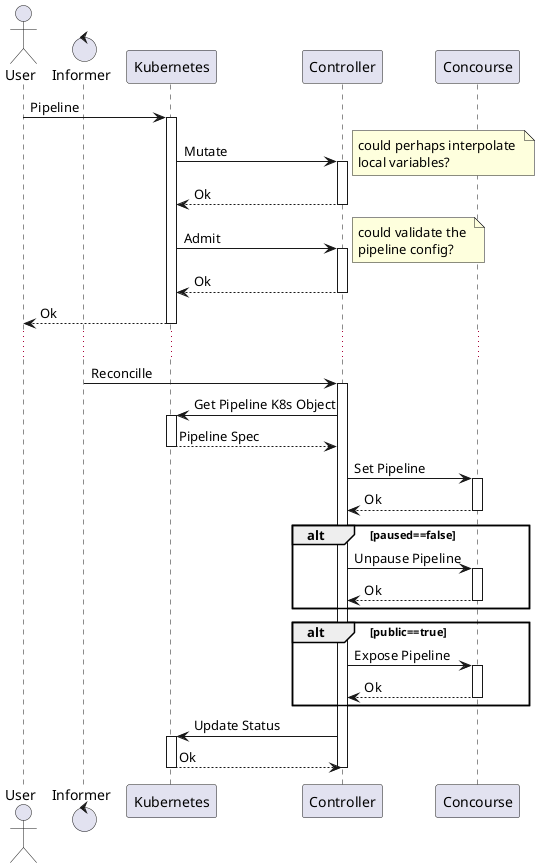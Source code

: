 @startuml

	actor User
	control Informer
	participant Kubernetes
	participant Controller
	participant Concourse


	autoactivate on

	User -> Kubernetes : Pipeline

		Kubernetes -> Controller : Mutate
		note right
			   could perhaps interpolate 
			   local variables?
		end note
		Controller --> Kubernetes : Ok


		Kubernetes -> Controller: Admit
		note right
			   could validate the 
			   pipeline config?
		end note
		Controller --> Kubernetes: Ok

	Kubernetes --> User: Ok

	...

	Informer -> Controller : Reconcille

		Controller -> Kubernetes : Get Pipeline K8s Object
		Kubernetes --> Controller: Pipeline Spec

		Controller -> Concourse : Set Pipeline
		Concourse --> Controller: Ok

		alt paused==false
			Controller -> Concourse : Unpause Pipeline
			Concourse --> Controller : Ok
		end

		alt public==true
			Controller -> Concourse : Expose Pipeline
			Concourse --> Controller : Ok
		end

		Controller -> Kubernetes : Update Status
		Kubernetes --> Controller: Ok

	deactivate

@enduml
